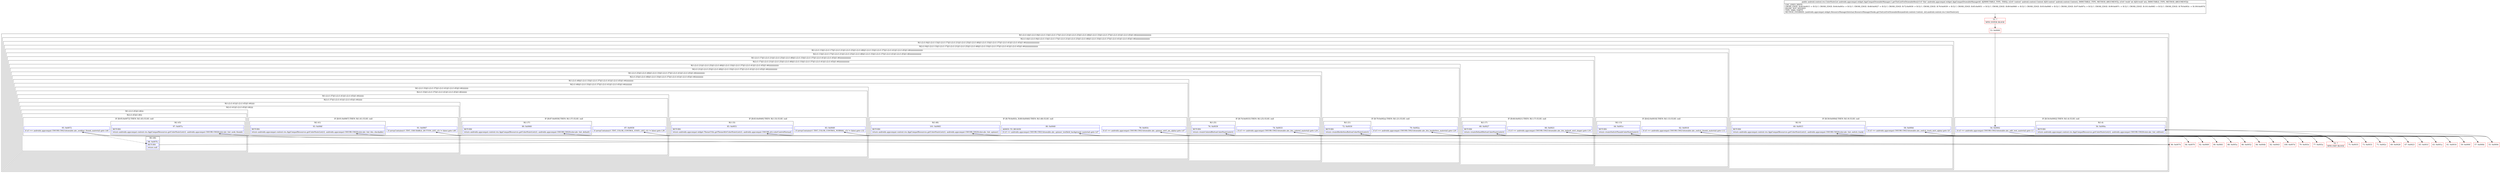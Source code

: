 digraph "CFG forandroidx.appcompat.widget.AppCompatDrawableManager.1.getTintListForDrawableRes(Landroid\/content\/Context;I)Landroid\/content\/res\/ColorStateList;" {
subgraph cluster_Region_280896224 {
label = "R(1:(2:(1:4)|(1:(2:(1:9)|(1:(2:(1:13)|(1:(2:(1:17)|(1:(2:(1:21)|(1:(2:(1:25)|(1:(2:(1:48)|(1:(2:(1:33)|(1:(2:(1:37)|(1:(2:(1:41)|(1:(2:(1:45)|(1:46)))))))))))))))))))))))";
node [shape=record,color=blue];
subgraph cluster_Region_1545665533 {
label = "R(2:(1:4)|(1:(2:(1:9)|(1:(2:(1:13)|(1:(2:(1:17)|(1:(2:(1:21)|(1:(2:(1:25)|(1:(2:(1:48)|(1:(2:(1:33)|(1:(2:(1:37)|(1:(2:(1:41)|(1:(2:(1:45)|(1:46))))))))))))))))))))))";
node [shape=record,color=blue];
subgraph cluster_IfRegion_636126657 {
label = "IF [B:54:0x0002] THEN: R(1:4) ELSE: null";
node [shape=record,color=blue];
Node_54 [shape=record,label="{54\:\ 0x0002|if (r3 == androidx.appcompat.C0019R.C0021drawable.abc_edit_text_material) goto L3\l}"];
subgraph cluster_Region_37041805 {
label = "R(1:4)";
node [shape=record,color=blue];
Node_56 [shape=record,label="{56\:\ 0x000a|RETURN\l|return androidx.appcompat.content.res.AppCompatResources.getColorStateList(r2, androidx.appcompat.C0019R.C0020color.abc_tint_edittext)\l}"];
}
}
subgraph cluster_Region_1669184777 {
label = "R(1:(2:(1:9)|(1:(2:(1:13)|(1:(2:(1:17)|(1:(2:(1:21)|(1:(2:(1:25)|(1:(2:(1:48)|(1:(2:(1:33)|(1:(2:(1:37)|(1:(2:(1:41)|(1:(2:(1:45)|(1:46)))))))))))))))))))))";
node [shape=record,color=blue];
subgraph cluster_Region_945376648 {
label = "R(2:(1:9)|(1:(2:(1:13)|(1:(2:(1:17)|(1:(2:(1:21)|(1:(2:(1:25)|(1:(2:(1:48)|(1:(2:(1:33)|(1:(2:(1:37)|(1:(2:(1:41)|(1:(2:(1:45)|(1:46))))))))))))))))))))";
node [shape=record,color=blue];
subgraph cluster_IfRegion_1240204239 {
label = "IF [B:58:0x000d] THEN: R(1:9) ELSE: null";
node [shape=record,color=blue];
Node_58 [shape=record,label="{58\:\ 0x000d|if (r3 == androidx.appcompat.C0019R.C0021drawable.abc_switch_track_mtrl_alpha) goto L8\l}"];
subgraph cluster_Region_1657197857 {
label = "R(1:9)";
node [shape=record,color=blue];
Node_60 [shape=record,label="{60\:\ 0x0015|RETURN\l|return androidx.appcompat.content.res.AppCompatResources.getColorStateList(r2, androidx.appcompat.C0019R.C0020color.abc_tint_switch_track)\l}"];
}
}
subgraph cluster_Region_1818077573 {
label = "R(1:(2:(1:13)|(1:(2:(1:17)|(1:(2:(1:21)|(1:(2:(1:25)|(1:(2:(1:48)|(1:(2:(1:33)|(1:(2:(1:37)|(1:(2:(1:41)|(1:(2:(1:45)|(1:46)))))))))))))))))))";
node [shape=record,color=blue];
subgraph cluster_Region_513445003 {
label = "R(2:(1:13)|(1:(2:(1:17)|(1:(2:(1:21)|(1:(2:(1:25)|(1:(2:(1:48)|(1:(2:(1:33)|(1:(2:(1:37)|(1:(2:(1:41)|(1:(2:(1:45)|(1:46))))))))))))))))))";
node [shape=record,color=blue];
subgraph cluster_IfRegion_927008492 {
label = "IF [B:62:0x0018] THEN: R(1:13) ELSE: null";
node [shape=record,color=blue];
Node_62 [shape=record,label="{62\:\ 0x0018|if (r3 == androidx.appcompat.C0019R.C0021drawable.abc_switch_thumb_material) goto L12\l}"];
subgraph cluster_Region_1677374200 {
label = "R(1:13)";
node [shape=record,color=blue];
Node_64 [shape=record,label="{64\:\ 0x001e|RETURN\l|return createSwitchThumbColorStateList(r2)\l}"];
}
}
subgraph cluster_Region_1659518595 {
label = "R(1:(2:(1:17)|(1:(2:(1:21)|(1:(2:(1:25)|(1:(2:(1:48)|(1:(2:(1:33)|(1:(2:(1:37)|(1:(2:(1:41)|(1:(2:(1:45)|(1:46)))))))))))))))))";
node [shape=record,color=blue];
subgraph cluster_Region_685639809 {
label = "R(2:(1:17)|(1:(2:(1:21)|(1:(2:(1:25)|(1:(2:(1:48)|(1:(2:(1:33)|(1:(2:(1:37)|(1:(2:(1:41)|(1:(2:(1:45)|(1:46))))))))))))))))";
node [shape=record,color=blue];
subgraph cluster_IfRegion_395779344 {
label = "IF [B:66:0x0021] THEN: R(1:17) ELSE: null";
node [shape=record,color=blue];
Node_66 [shape=record,label="{66\:\ 0x0021|if (r3 == androidx.appcompat.C0019R.C0021drawable.abc_btn_default_mtrl_shape) goto L16\l}"];
subgraph cluster_Region_567017576 {
label = "R(1:17)";
node [shape=record,color=blue];
Node_68 [shape=record,label="{68\:\ 0x0027|RETURN\l|return createDefaultButtonColorStateList(r2)\l}"];
}
}
subgraph cluster_Region_308362484 {
label = "R(1:(2:(1:21)|(1:(2:(1:25)|(1:(2:(1:48)|(1:(2:(1:33)|(1:(2:(1:37)|(1:(2:(1:41)|(1:(2:(1:45)|(1:46)))))))))))))))";
node [shape=record,color=blue];
subgraph cluster_Region_1243853881 {
label = "R(2:(1:21)|(1:(2:(1:25)|(1:(2:(1:48)|(1:(2:(1:33)|(1:(2:(1:37)|(1:(2:(1:41)|(1:(2:(1:45)|(1:46))))))))))))))";
node [shape=record,color=blue];
subgraph cluster_IfRegion_1710448624 {
label = "IF [B:70:0x002a] THEN: R(1:21) ELSE: null";
node [shape=record,color=blue];
Node_70 [shape=record,label="{70\:\ 0x002a|if (r3 == androidx.appcompat.C0019R.C0021drawable.abc_btn_borderless_material) goto L20\l}"];
subgraph cluster_Region_612224102 {
label = "R(1:21)";
node [shape=record,color=blue];
Node_72 [shape=record,label="{72\:\ 0x0030|RETURN\l|return createBorderlessButtonColorStateList(r2)\l}"];
}
}
subgraph cluster_Region_1063305857 {
label = "R(1:(2:(1:25)|(1:(2:(1:48)|(1:(2:(1:33)|(1:(2:(1:37)|(1:(2:(1:41)|(1:(2:(1:45)|(1:46)))))))))))))";
node [shape=record,color=blue];
subgraph cluster_Region_1756707624 {
label = "R(2:(1:25)|(1:(2:(1:48)|(1:(2:(1:33)|(1:(2:(1:37)|(1:(2:(1:41)|(1:(2:(1:45)|(1:46))))))))))))";
node [shape=record,color=blue];
subgraph cluster_IfRegion_398910737 {
label = "IF [B:74:0x0033] THEN: R(1:25) ELSE: null";
node [shape=record,color=blue];
Node_74 [shape=record,label="{74\:\ 0x0033|if (r3 == androidx.appcompat.C0019R.C0021drawable.abc_btn_colored_material) goto L24\l}"];
subgraph cluster_Region_1569850739 {
label = "R(1:25)";
node [shape=record,color=blue];
Node_76 [shape=record,label="{76\:\ 0x0039|RETURN\l|return createColoredButtonColorStateList(r2)\l}"];
}
}
subgraph cluster_Region_1692381322 {
label = "R(1:(2:(1:48)|(1:(2:(1:33)|(1:(2:(1:37)|(1:(2:(1:41)|(1:(2:(1:45)|(1:46)))))))))))";
node [shape=record,color=blue];
subgraph cluster_Region_628271938 {
label = "R(2:(1:48)|(1:(2:(1:33)|(1:(2:(1:37)|(1:(2:(1:41)|(1:(2:(1:45)|(1:46))))))))))";
node [shape=record,color=blue];
subgraph cluster_IfRegion_96222352 {
label = "IF [B:78:0x003c, B:80:0x0040] THEN: R(1:48) ELSE: null";
node [shape=record,color=blue];
Node_78 [shape=record,label="{78\:\ 0x003c|if (r3 == androidx.appcompat.C0019R.C0021drawable.abc_spinner_mtrl_am_alpha) goto L47\l}"];
Node_80 [shape=record,label="{80\:\ 0x0040|ADDED_TO_REGION\l|if (r3 == androidx.appcompat.C0019R.C0021drawable.abc_spinner_textfield_background_material) goto L47\l}"];
subgraph cluster_Region_1221069001 {
label = "R(1:48)";
node [shape=record,color=blue];
Node_101 [shape=record,label="{101\:\ 0x0083|RETURN\l|return androidx.appcompat.content.res.AppCompatResources.getColorStateList(r2, androidx.appcompat.C0019R.C0020color.abc_tint_spinner)\l}"];
}
}
subgraph cluster_Region_1359657658 {
label = "R(1:(2:(1:33)|(1:(2:(1:37)|(1:(2:(1:41)|(1:(2:(1:45)|(1:46)))))))))";
node [shape=record,color=blue];
subgraph cluster_Region_1628582754 {
label = "R(2:(1:33)|(1:(2:(1:37)|(1:(2:(1:41)|(1:(2:(1:45)|(1:46))))))))";
node [shape=record,color=blue];
subgraph cluster_IfRegion_86952812 {
label = "IF [B:83:0x0049] THEN: R(1:33) ELSE: null";
node [shape=record,color=blue];
Node_83 [shape=record,label="{83\:\ 0x0049|if (arrayContains(r1.TINT_COLOR_CONTROL_NORMAL, r3) != false) goto L32\l}"];
subgraph cluster_Region_229119296 {
label = "R(1:33)";
node [shape=record,color=blue];
Node_85 [shape=record,label="{85\:\ 0x0051|RETURN\l|return androidx.appcompat.widget.ThemeUtils.getThemeAttrColorStateList(r2, androidx.appcompat.C0019R.attr.colorControlNormal)\l}"];
}
}
subgraph cluster_Region_166965541 {
label = "R(1:(2:(1:37)|(1:(2:(1:41)|(1:(2:(1:45)|(1:46)))))))";
node [shape=record,color=blue];
subgraph cluster_Region_2030705242 {
label = "R(2:(1:37)|(1:(2:(1:41)|(1:(2:(1:45)|(1:46))))))";
node [shape=record,color=blue];
subgraph cluster_IfRegion_176999356 {
label = "IF [B:87:0x0058] THEN: R(1:37) ELSE: null";
node [shape=record,color=blue];
Node_87 [shape=record,label="{87\:\ 0x0058|if (arrayContains(r1.TINT_COLOR_CONTROL_STATE_LIST, r3) != false) goto L36\l}"];
subgraph cluster_Region_1195625912 {
label = "R(1:37)";
node [shape=record,color=blue];
Node_89 [shape=record,label="{89\:\ 0x0060|RETURN\l|return androidx.appcompat.content.res.AppCompatResources.getColorStateList(r2, androidx.appcompat.C0019R.C0020color.abc_tint_default)\l}"];
}
}
subgraph cluster_Region_1403856620 {
label = "R(1:(2:(1:41)|(1:(2:(1:45)|(1:46)))))";
node [shape=record,color=blue];
subgraph cluster_Region_2052861449 {
label = "R(2:(1:41)|(1:(2:(1:45)|(1:46))))";
node [shape=record,color=blue];
subgraph cluster_IfRegion_375507925 {
label = "IF [B:91:0x0067] THEN: R(1:41) ELSE: null";
node [shape=record,color=blue];
Node_91 [shape=record,label="{91\:\ 0x0067|if (arrayContains(r1.TINT_CHECKABLE_BUTTON_LIST, r3) != false) goto L40\l}"];
subgraph cluster_Region_1326901932 {
label = "R(1:41)";
node [shape=record,color=blue];
Node_93 [shape=record,label="{93\:\ 0x006f|RETURN\l|return androidx.appcompat.content.res.AppCompatResources.getColorStateList(r2, androidx.appcompat.C0019R.C0020color.abc_tint_btn_checkable)\l}"];
}
}
subgraph cluster_Region_1966489572 {
label = "R(1:(2:(1:45)|(1:46)))";
node [shape=record,color=blue];
subgraph cluster_Region_1845586733 {
label = "R(2:(1:45)|(1:46))";
node [shape=record,color=blue];
subgraph cluster_IfRegion_1982212699 {
label = "IF [B:95:0x0072] THEN: R(1:45) ELSE: null";
node [shape=record,color=blue];
Node_95 [shape=record,label="{95\:\ 0x0072|if (r3 == androidx.appcompat.C0019R.C0021drawable.abc_seekbar_thumb_material) goto L44\l}"];
subgraph cluster_Region_245235129 {
label = "R(1:45)";
node [shape=record,color=blue];
Node_97 [shape=record,label="{97\:\ 0x007a|RETURN\l|return androidx.appcompat.content.res.AppCompatResources.getColorStateList(r2, androidx.appcompat.C0019R.C0020color.abc_tint_seek_thumb)\l}"];
}
}
subgraph cluster_Region_1242573457 {
label = "R(1:46)";
node [shape=record,color=blue];
Node_98 [shape=record,label="{98\:\ 0x007b|RETURN\l|return null\l}"];
}
}
}
}
}
}
}
}
}
}
}
}
}
}
}
}
}
}
}
}
}
}
}
Node_51 [shape=record,color=red,label="{51\:\ ?|MTH_ENTER_BLOCK\l}"];
Node_53 [shape=record,color=red,label="{53\:\ 0x0000}"];
Node_55 [shape=record,color=red,label="{55\:\ 0x0004}"];
Node_52 [shape=record,color=red,label="{52\:\ ?|MTH_EXIT_BLOCK\l}"];
Node_57 [shape=record,color=red,label="{57\:\ 0x000b}"];
Node_59 [shape=record,color=red,label="{59\:\ 0x000f}"];
Node_61 [shape=record,color=red,label="{61\:\ 0x0016}"];
Node_63 [shape=record,color=red,label="{63\:\ 0x001a}"];
Node_65 [shape=record,color=red,label="{65\:\ 0x001f}"];
Node_67 [shape=record,color=red,label="{67\:\ 0x0023}"];
Node_69 [shape=record,color=red,label="{69\:\ 0x0028}"];
Node_71 [shape=record,color=red,label="{71\:\ 0x002c}"];
Node_73 [shape=record,color=red,label="{73\:\ 0x0031}"];
Node_75 [shape=record,color=red,label="{75\:\ 0x0035}"];
Node_77 [shape=record,color=red,label="{77\:\ 0x003a}"];
Node_79 [shape=record,color=red,label="{79\:\ 0x003e}"];
Node_82 [shape=record,color=red,label="{82\:\ 0x0043}"];
Node_84 [shape=record,color=red,label="{84\:\ 0x004b}"];
Node_86 [shape=record,color=red,label="{86\:\ 0x0052}"];
Node_88 [shape=record,color=red,label="{88\:\ 0x005a}"];
Node_90 [shape=record,color=red,label="{90\:\ 0x0061}"];
Node_92 [shape=record,color=red,label="{92\:\ 0x0069}"];
Node_94 [shape=record,color=red,label="{94\:\ 0x0070}"];
Node_96 [shape=record,color=red,label="{96\:\ 0x0074}"];
Node_100 [shape=record,color=red,label="{100\:\ 0x007d}"];
MethodNode[shape=record,label="{public android.content.res.ColorStateList androidx.appcompat.widget.AppCompatDrawableManager.1.getTintListForDrawableRes((r1v0 'this' androidx.appcompat.widget.AppCompatDrawableManager$1 A[IMMUTABLE_TYPE, THIS]), (r2v0 'context' android.content.Context A[D('context' android.content.Context), IMMUTABLE_TYPE, METHOD_ARGUMENT]), (r3v0 'resId' int A[D('resId' int), IMMUTABLE_TYPE, METHOD_ARGUMENT]))  | USE_LINES_HINTS\lCROSS_EDGE: B:60:0x0015 \-\> B:52:?, CROSS_EDGE: B:64:0x001e \-\> B:52:?, CROSS_EDGE: B:68:0x0027 \-\> B:52:?, CROSS_EDGE: B:72:0x0030 \-\> B:52:?, CROSS_EDGE: B:76:0x0039 \-\> B:52:?, CROSS_EDGE: B:85:0x0051 \-\> B:52:?, CROSS_EDGE: B:89:0x0060 \-\> B:52:?, CROSS_EDGE: B:93:0x006f \-\> B:52:?, CROSS_EDGE: B:97:0x007a \-\> B:52:?, CROSS_EDGE: B:99:0x007c \-\> B:52:?, CROSS_EDGE: B:101:0x0083 \-\> B:52:?, CROSS_EDGE: B:78:0x003c \-\> B:100:0x007d\lINLINE_NOT_NEEDED\lTYPE_VARS: EMPTY\lMETHOD_OVERRIDE: [androidx.appcompat.widget.ResourceManagerInternal.ResourceManagerHooks.getTintListForDrawableRes(android.content.Context, int):android.content.res.ColorStateList]\l}"];
MethodNode -> Node_51;Node_54 -> Node_55;
Node_54 -> Node_57[style=dashed];
Node_56 -> Node_52;
Node_58 -> Node_59;
Node_58 -> Node_61[style=dashed];
Node_60 -> Node_52;
Node_62 -> Node_63;
Node_62 -> Node_65[style=dashed];
Node_64 -> Node_52;
Node_66 -> Node_67;
Node_66 -> Node_69[style=dashed];
Node_68 -> Node_52;
Node_70 -> Node_71;
Node_70 -> Node_73[style=dashed];
Node_72 -> Node_52;
Node_74 -> Node_75;
Node_74 -> Node_77[style=dashed];
Node_76 -> Node_52;
Node_78 -> Node_79[style=dashed];
Node_78 -> Node_100;
Node_80 -> Node_82[style=dashed];
Node_80 -> Node_100;
Node_101 -> Node_52;
Node_83 -> Node_84;
Node_83 -> Node_86[style=dashed];
Node_85 -> Node_52;
Node_87 -> Node_88;
Node_87 -> Node_90[style=dashed];
Node_89 -> Node_52;
Node_91 -> Node_92;
Node_91 -> Node_94[style=dashed];
Node_93 -> Node_52;
Node_95 -> Node_96;
Node_95 -> Node_98[style=dashed];
Node_97 -> Node_52;
Node_98 -> Node_52;
Node_51 -> Node_53;
Node_53 -> Node_54;
Node_55 -> Node_56;
Node_57 -> Node_58;
Node_59 -> Node_60;
Node_61 -> Node_62;
Node_63 -> Node_64;
Node_65 -> Node_66;
Node_67 -> Node_68;
Node_69 -> Node_70;
Node_71 -> Node_72;
Node_73 -> Node_74;
Node_75 -> Node_76;
Node_77 -> Node_78;
Node_79 -> Node_80;
Node_82 -> Node_83;
Node_84 -> Node_85;
Node_86 -> Node_87;
Node_88 -> Node_89;
Node_90 -> Node_91;
Node_92 -> Node_93;
Node_94 -> Node_95;
Node_96 -> Node_97;
Node_100 -> Node_101;
}

